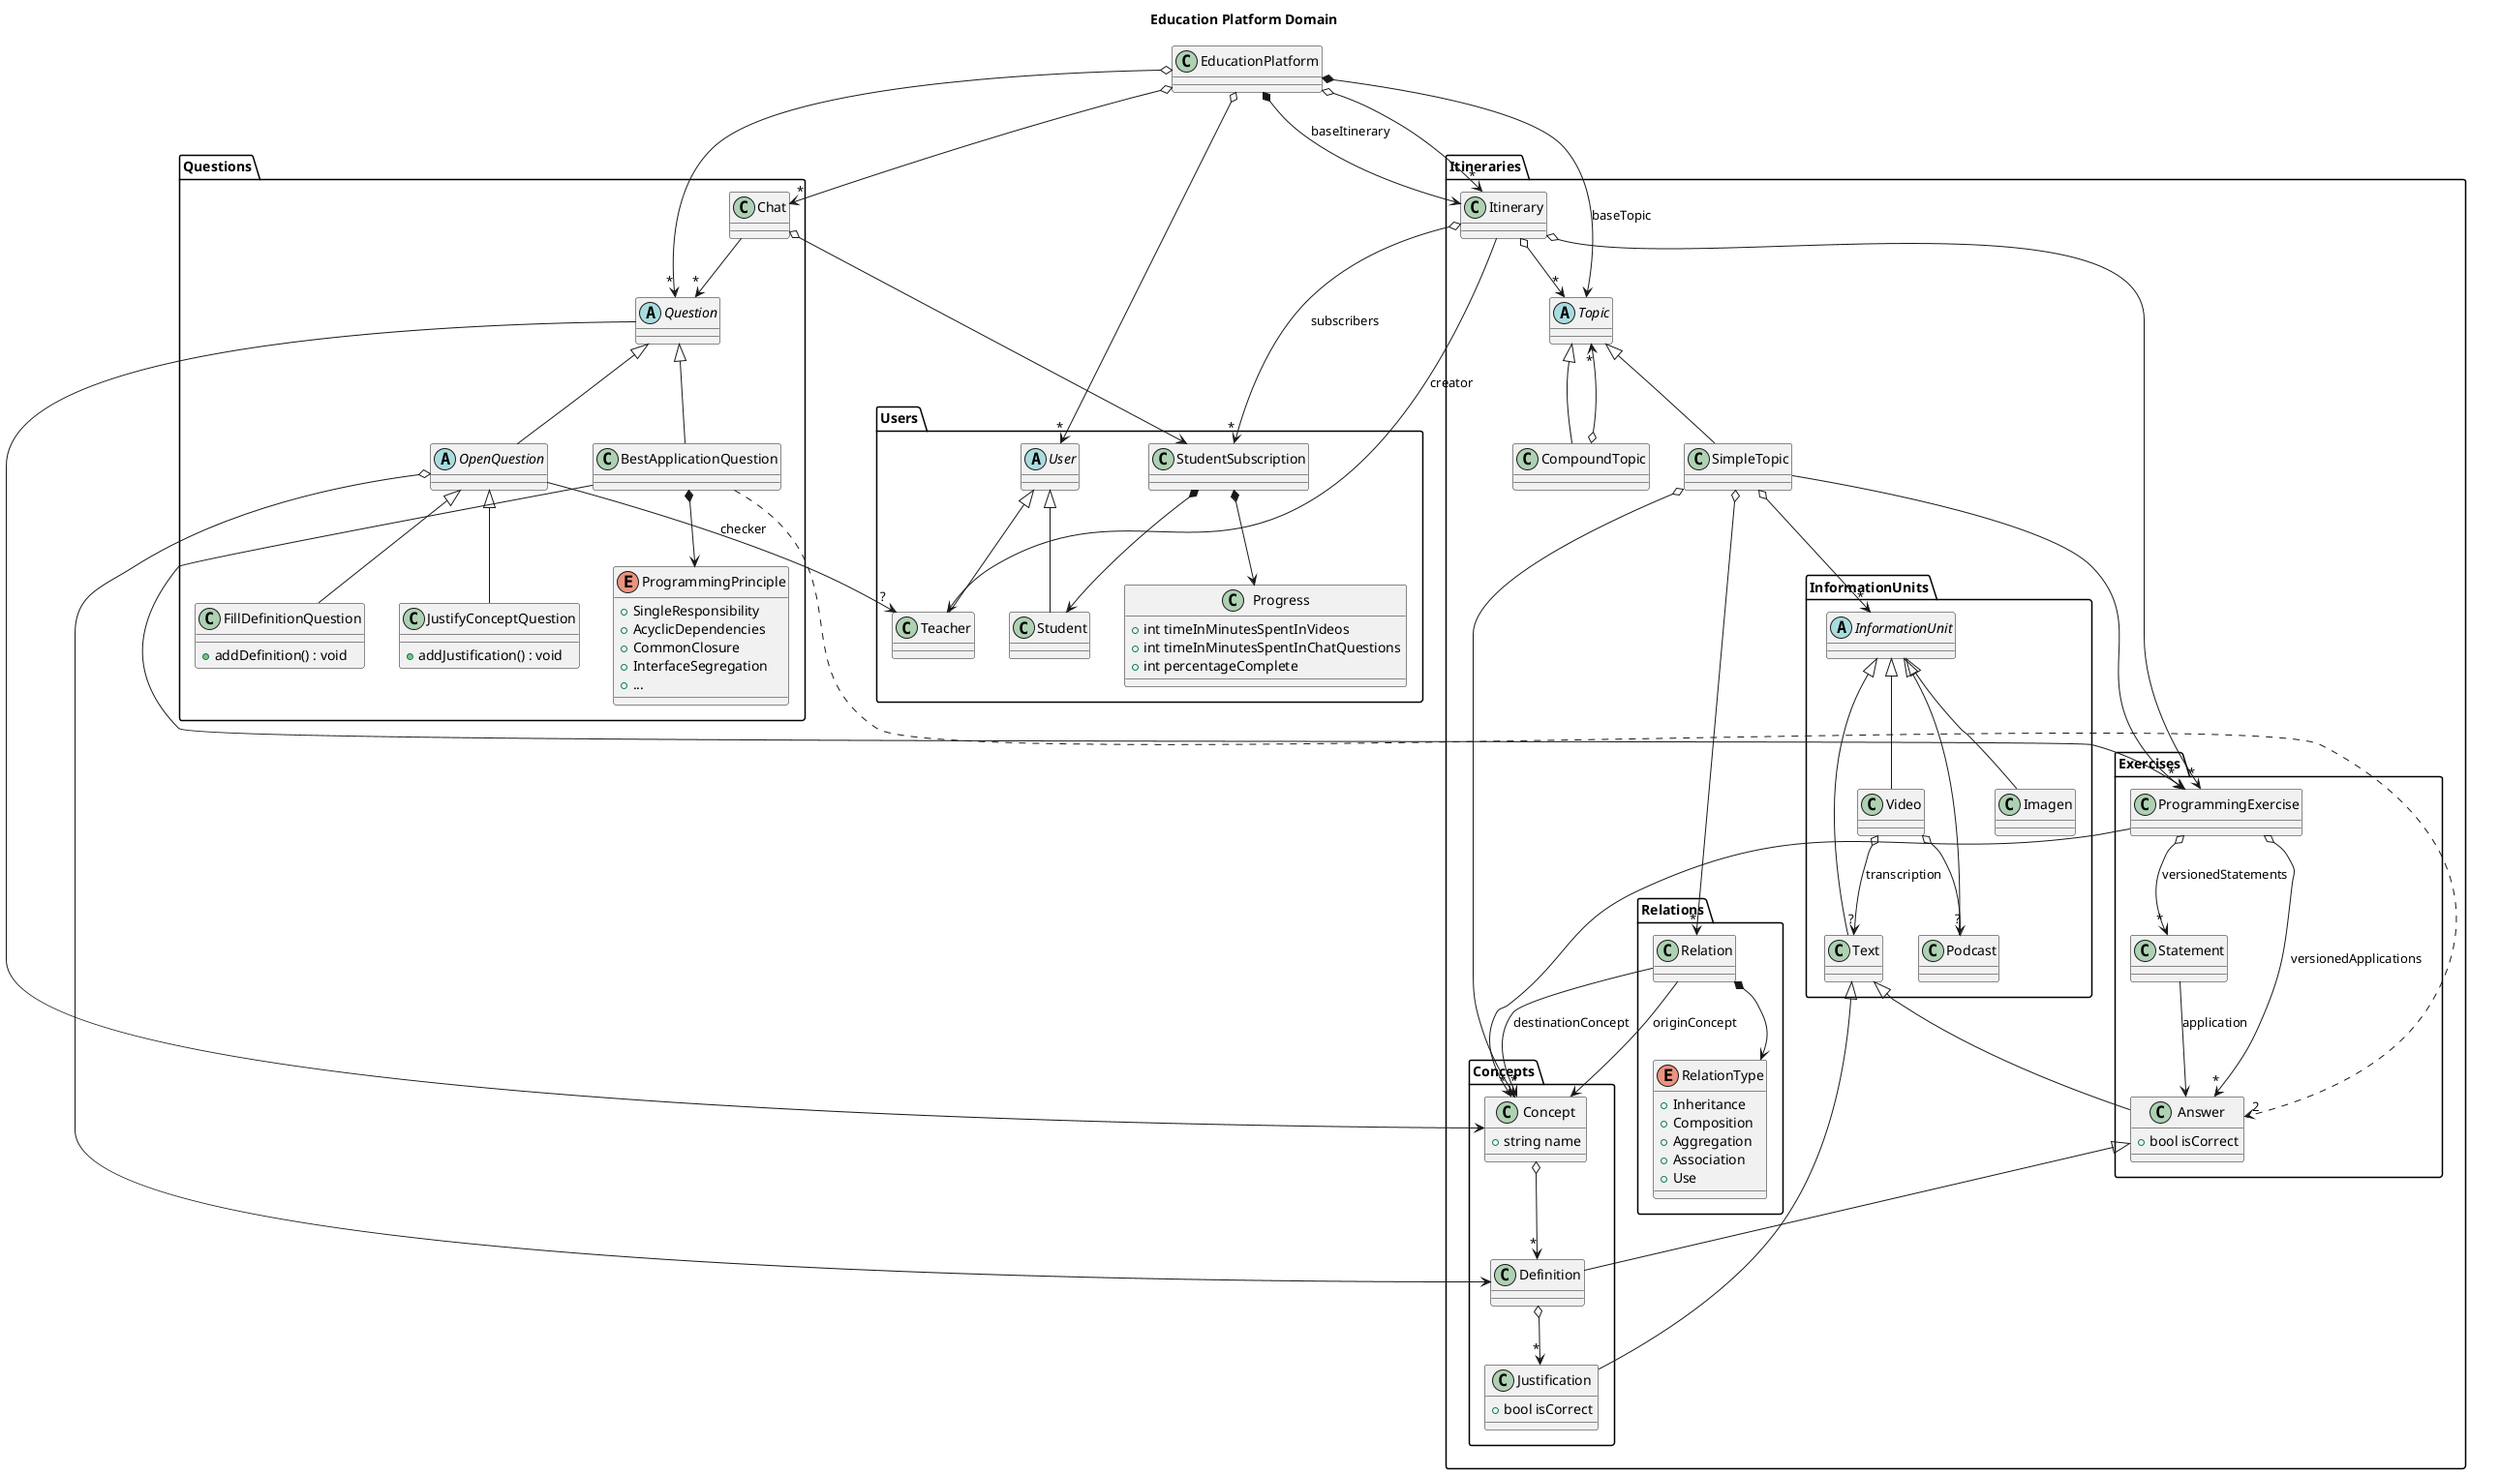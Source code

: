 @startuml education_platform

  title Education Platform Domain

  class EducationPlatform

  package Itineraries {
    class Itinerary
    EducationPlatform *--> Itinerary : baseItinerary
    EducationPlatform o--> "*" Itinerary

    abstract class Topic
    Itinerary o--> "*" Topic
    EducationPlatform *--> Topic : baseTopic

    class CompoundTopic
    Topic <|-down- CompoundTopic
    CompoundTopic o--> "*" Topic

    class SimpleTopic
    Topic <|-down- SimpleTopic

    package Relations {
      class Relation
      SimpleTopic o--> "*" Relation

      enum RelationType {
        + Inheritance
        + Composition
        + Aggregation
        + Association
        + Use
      }
      Relation *--> RelationType
    }

    package InformationUnits {
      abstract class InformationUnit
      SimpleTopic o--> "*" InformationUnit

      class Text
      InformationUnit <|-down- Text
      class Video
      InformationUnit <|-down- Video
      Video o--> "?" Text : transcription

      class Podcast
      InformationUnit <|-down- Podcast
      Video o--> "?" Podcast

      class Imagen
      InformationUnit <|-down- Imagen
    }

    package Concepts {
      class Concept {
        + string name
      }
      SimpleTopic o--> "*" Concept
      Relation --> Concept : originConcept
      Relation --> Concept : destinationConcept

      class Definition
      Concept o--> "*" Definition

      class Justification {
        + bool isCorrect
      }
      Text <|-down- Justification
      Definition o--> "*" Justification
    }

    package Exercises {
      class ProgrammingExercise
      SimpleTopic --> "*" ProgrammingExercise
      Itinerary o--> "*" ProgrammingExercise
      ProgrammingExercise --> "*" Concept

      class Statement
      ProgrammingExercise o--> "*" Statement : versionedStatements

      class Answer {
        + bool isCorrect
      }
      Text <|-down- Answer
      Answer <|-down- Definition
      Statement --> Answer : application
      ProgrammingExercise o--> "*" Answer : versionedApplications
    }
  }

  ' ------------------- Chat and questions ------------------- '

  package Questions {
    class Chat
    EducationPlatform o--> "*" Chat

    abstract class Question
    EducationPlatform o--> "*" Question
    Chat --> "*" Question
    Question --> Concept

    abstract class OpenQuestion
    Question <|-down- OpenQuestion
    OpenQuestion o--> Definition

    class FillDefinitionQuestion {
      + addDefinition() : void
    }
    class JustifyConceptQuestion {
      + addJustification() : void
    }
    OpenQuestion <|-down- JustifyConceptQuestion
    OpenQuestion <|-down- FillDefinitionQuestion

    class BestApplicationQuestion
    Question <|-down- BestApplicationQuestion
    BestApplicationQuestion ..> "2" Answer
    BestApplicationQuestion --> ProgrammingExercise

    enum ProgrammingPrinciple {
      + SingleResponsibility
      + AcyclicDependencies
      + CommonClosure
      + InterfaceSegregation
      + ...
    }
    BestApplicationQuestion *--> ProgrammingPrinciple
  }

  ' ------------------- Actors ------------------- '

  package Users {
    abstract class User
    EducationPlatform o--> "*" User

    class Teacher
    User <|-down- Teacher
    Itinerary --> Teacher : creator
    OpenQuestion --> "?" Teacher : checker

    class Student
    User <|-down- Student

    class Progress {
      + int timeInMinutesSpentInVideos
      + int timeInMinutesSpentInChatQuestions
      + int percentageComplete
    }

    class StudentSubscription
    StudentSubscription *--> Student
    StudentSubscription *--> Progress
    Itinerary o--> "*" StudentSubscription : subscribers
    Chat o--> StudentSubscription
  }

@enduml